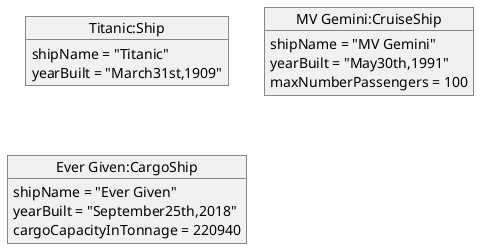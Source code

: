 @startuml
object "Titanic:Ship" as ship1 {
  shipName = "Titanic"
  yearBuilt = "March31st,1909"
}

object "MV Gemini:CruiseShip" as ship2 {
  shipName = "MV Gemini"
  yearBuilt = "May30th,1991"
  maxNumberPassengers = 100
}

object "Ever Given:CargoShip" as ship3 {
  shipName = "Ever Given"
  yearBuilt = "September25th,2018"
  cargoCapacityInTonnage = 220940
}

@enduml

